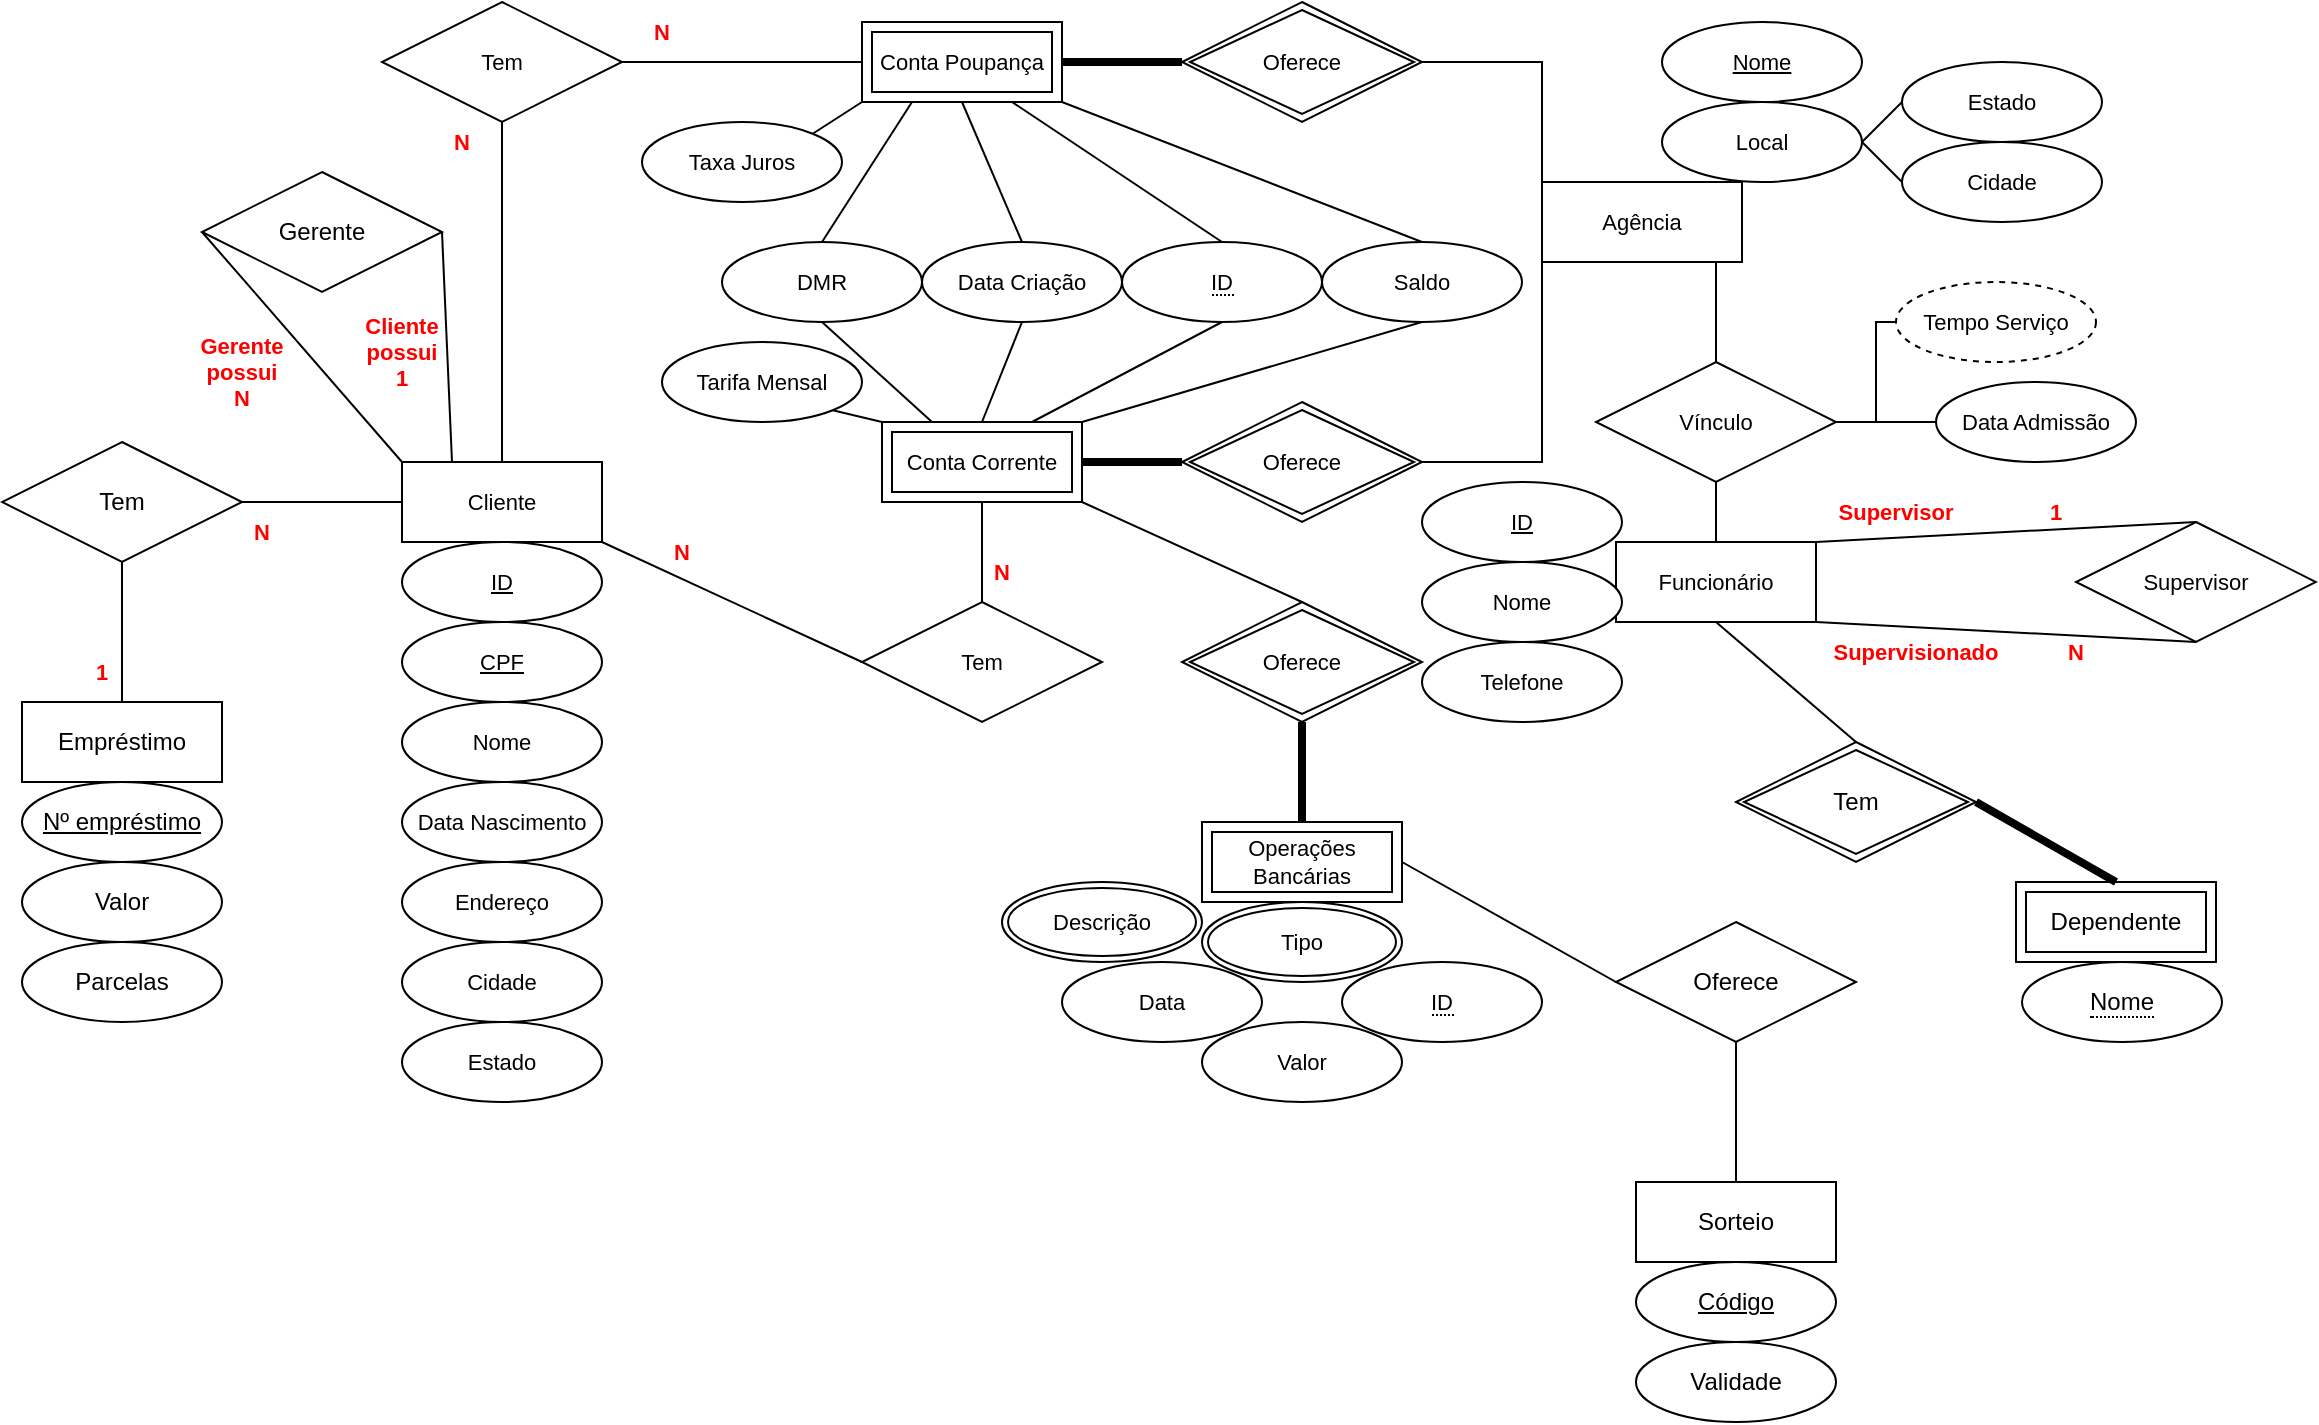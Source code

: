 <mxfile version="18.0.7" type="github">
  <diagram id="0B10b3Ld_6nZQIJMK7B3" name="Page-1">
    <mxGraphModel dx="1905" dy="553" grid="1" gridSize="10" guides="1" tooltips="1" connect="1" arrows="1" fold="1" page="1" pageScale="1" pageWidth="827" pageHeight="1169" math="0" shadow="0">
      <root>
        <mxCell id="0" />
        <mxCell id="1" parent="0" />
        <mxCell id="cfnHjqbXuQAeJopv_wIG-53" style="edgeStyle=orthogonalEdgeStyle;rounded=0;orthogonalLoop=1;jettySize=auto;html=1;exitX=0;exitY=0;exitDx=0;exitDy=0;entryX=1;entryY=0.5;entryDx=0;entryDy=0;fontSize=11;fontColor=#000000;endArrow=none;endFill=0;strokeWidth=1;" parent="1" source="cfnHjqbXuQAeJopv_wIG-2" target="cfnHjqbXuQAeJopv_wIG-43" edge="1">
          <mxGeometry relative="1" as="geometry" />
        </mxCell>
        <mxCell id="cfnHjqbXuQAeJopv_wIG-56" style="edgeStyle=orthogonalEdgeStyle;rounded=0;orthogonalLoop=1;jettySize=auto;html=1;exitX=0;exitY=1;exitDx=0;exitDy=0;entryX=1;entryY=0.5;entryDx=0;entryDy=0;fontSize=11;fontColor=#000000;endArrow=none;endFill=0;strokeWidth=1;" parent="1" source="cfnHjqbXuQAeJopv_wIG-2" target="cfnHjqbXuQAeJopv_wIG-54" edge="1">
          <mxGeometry relative="1" as="geometry" />
        </mxCell>
        <mxCell id="cfnHjqbXuQAeJopv_wIG-2" value="Agência" style="whiteSpace=wrap;html=1;align=center;fontSize=11;fontColor=#000000;" parent="1" vertex="1">
          <mxGeometry x="440" y="110" width="100" height="40" as="geometry" />
        </mxCell>
        <mxCell id="cfnHjqbXuQAeJopv_wIG-3" value="Local" style="ellipse;whiteSpace=wrap;html=1;align=center;fontSize=11;fontColor=#000000;" parent="1" vertex="1">
          <mxGeometry x="500" y="70" width="100" height="40" as="geometry" />
        </mxCell>
        <mxCell id="cfnHjqbXuQAeJopv_wIG-4" value="Cidade" style="ellipse;whiteSpace=wrap;html=1;align=center;fontSize=11;fontColor=#000000;" parent="1" vertex="1">
          <mxGeometry x="620" y="90" width="100" height="40" as="geometry" />
        </mxCell>
        <mxCell id="cfnHjqbXuQAeJopv_wIG-5" value="Estado" style="ellipse;whiteSpace=wrap;html=1;align=center;fontSize=11;fontColor=#000000;" parent="1" vertex="1">
          <mxGeometry x="620" y="50" width="100" height="40" as="geometry" />
        </mxCell>
        <mxCell id="cfnHjqbXuQAeJopv_wIG-8" value="" style="endArrow=none;html=1;rounded=0;fontSize=11;fontColor=#000000;strokeWidth=1;exitX=1;exitY=0.5;exitDx=0;exitDy=0;" parent="1" source="cfnHjqbXuQAeJopv_wIG-3" edge="1">
          <mxGeometry relative="1" as="geometry">
            <mxPoint x="770" y="250" as="sourcePoint" />
            <mxPoint x="620" y="70" as="targetPoint" />
          </mxGeometry>
        </mxCell>
        <mxCell id="cfnHjqbXuQAeJopv_wIG-9" value="" style="endArrow=none;html=1;rounded=0;fontSize=11;fontColor=#000000;strokeWidth=1;entryX=0;entryY=0.5;entryDx=0;entryDy=0;" parent="1" target="cfnHjqbXuQAeJopv_wIG-4" edge="1">
          <mxGeometry relative="1" as="geometry">
            <mxPoint x="600" y="90" as="sourcePoint" />
            <mxPoint x="630" y="80.0" as="targetPoint" />
          </mxGeometry>
        </mxCell>
        <mxCell id="cfnHjqbXuQAeJopv_wIG-11" value="Nome" style="ellipse;whiteSpace=wrap;html=1;align=center;fontStyle=4;fontSize=11;fontColor=#000000;" parent="1" vertex="1">
          <mxGeometry x="500" y="30" width="100" height="40" as="geometry" />
        </mxCell>
        <mxCell id="cfnHjqbXuQAeJopv_wIG-12" value="Cliente" style="whiteSpace=wrap;html=1;align=center;fontSize=11;fontColor=#000000;" parent="1" vertex="1">
          <mxGeometry x="-130" y="250" width="100" height="40" as="geometry" />
        </mxCell>
        <mxCell id="cfnHjqbXuQAeJopv_wIG-13" value="ID" style="ellipse;whiteSpace=wrap;html=1;align=center;fontStyle=4;fontSize=11;fontColor=#000000;" parent="1" vertex="1">
          <mxGeometry x="-130" y="290" width="100" height="40" as="geometry" />
        </mxCell>
        <mxCell id="cfnHjqbXuQAeJopv_wIG-14" value="Nome" style="ellipse;whiteSpace=wrap;html=1;align=center;fontSize=11;fontColor=#000000;" parent="1" vertex="1">
          <mxGeometry x="-130" y="370" width="100" height="40" as="geometry" />
        </mxCell>
        <mxCell id="cfnHjqbXuQAeJopv_wIG-15" value="CPF" style="ellipse;whiteSpace=wrap;html=1;align=center;fontSize=11;fontColor=#000000;fontStyle=4" parent="1" vertex="1">
          <mxGeometry x="-130" y="330" width="100" height="40" as="geometry" />
        </mxCell>
        <mxCell id="cfnHjqbXuQAeJopv_wIG-16" value="Data Nascimento" style="ellipse;whiteSpace=wrap;html=1;align=center;fontSize=11;fontColor=#000000;" parent="1" vertex="1">
          <mxGeometry x="-130" y="410" width="100" height="40" as="geometry" />
        </mxCell>
        <mxCell id="cfnHjqbXuQAeJopv_wIG-17" value="Endereço" style="ellipse;whiteSpace=wrap;html=1;align=center;fontSize=11;fontColor=#000000;" parent="1" vertex="1">
          <mxGeometry x="-130" y="450" width="100" height="40" as="geometry" />
        </mxCell>
        <mxCell id="cfnHjqbXuQAeJopv_wIG-18" value="Cidade" style="ellipse;whiteSpace=wrap;html=1;align=center;fontSize=11;fontColor=#000000;" parent="1" vertex="1">
          <mxGeometry x="-130" y="490" width="100" height="40" as="geometry" />
        </mxCell>
        <mxCell id="cfnHjqbXuQAeJopv_wIG-20" value="Estado" style="ellipse;whiteSpace=wrap;html=1;align=center;fontSize=11;fontColor=#000000;" parent="1" vertex="1">
          <mxGeometry x="-130" y="530" width="100" height="40" as="geometry" />
        </mxCell>
        <mxCell id="cfnHjqbXuQAeJopv_wIG-21" value="Funcionário" style="whiteSpace=wrap;html=1;align=center;fontSize=11;fontColor=#000000;" parent="1" vertex="1">
          <mxGeometry x="477" y="290" width="100" height="40" as="geometry" />
        </mxCell>
        <mxCell id="cfnHjqbXuQAeJopv_wIG-22" value="ID" style="ellipse;whiteSpace=wrap;html=1;align=center;fontStyle=4;fontSize=11;fontColor=#000000;" parent="1" vertex="1">
          <mxGeometry x="380" y="260" width="100" height="40" as="geometry" />
        </mxCell>
        <mxCell id="cfnHjqbXuQAeJopv_wIG-23" value="Nome" style="ellipse;whiteSpace=wrap;html=1;align=center;fontSize=11;fontColor=#000000;" parent="1" vertex="1">
          <mxGeometry x="380" y="300" width="100" height="40" as="geometry" />
        </mxCell>
        <mxCell id="cfnHjqbXuQAeJopv_wIG-24" value="Telefone" style="ellipse;whiteSpace=wrap;html=1;align=center;fontSize=11;fontColor=#000000;" parent="1" vertex="1">
          <mxGeometry x="380" y="340" width="100" height="40" as="geometry" />
        </mxCell>
        <mxCell id="cfnHjqbXuQAeJopv_wIG-25" value="Supervisor" style="shape=rhombus;perimeter=rhombusPerimeter;whiteSpace=wrap;html=1;align=center;fontSize=11;fontColor=#000000;" parent="1" vertex="1">
          <mxGeometry x="707" y="280" width="120" height="60" as="geometry" />
        </mxCell>
        <mxCell id="cfnHjqbXuQAeJopv_wIG-28" value="" style="endArrow=none;html=1;rounded=0;fontSize=11;fontColor=#000000;strokeWidth=1;exitX=1;exitY=0;exitDx=0;exitDy=0;entryX=0.5;entryY=0;entryDx=0;entryDy=0;" parent="1" source="cfnHjqbXuQAeJopv_wIG-21" target="cfnHjqbXuQAeJopv_wIG-25" edge="1">
          <mxGeometry relative="1" as="geometry">
            <mxPoint x="567" y="360" as="sourcePoint" />
            <mxPoint x="727" y="360" as="targetPoint" />
          </mxGeometry>
        </mxCell>
        <mxCell id="cfnHjqbXuQAeJopv_wIG-29" value="" style="endArrow=none;html=1;rounded=0;fontSize=11;fontColor=#000000;strokeWidth=1;exitX=1;exitY=1;exitDx=0;exitDy=0;entryX=0.5;entryY=1;entryDx=0;entryDy=0;" parent="1" source="cfnHjqbXuQAeJopv_wIG-21" target="cfnHjqbXuQAeJopv_wIG-25" edge="1">
          <mxGeometry relative="1" as="geometry">
            <mxPoint x="587" y="300.0" as="sourcePoint" />
            <mxPoint x="777" y="290.0" as="targetPoint" />
          </mxGeometry>
        </mxCell>
        <mxCell id="cfnHjqbXuQAeJopv_wIG-30" value="&lt;b&gt;&lt;font color=&quot;#ff0000&quot;&gt;Supervisionado&lt;/font&gt;&lt;/b&gt;" style="text;html=1;strokeColor=none;fillColor=none;align=center;verticalAlign=middle;whiteSpace=wrap;rounded=0;fontSize=11;fontColor=#000000;" parent="1" vertex="1">
          <mxGeometry x="597" y="330" width="60" height="30" as="geometry" />
        </mxCell>
        <mxCell id="cfnHjqbXuQAeJopv_wIG-31" value="&lt;b&gt;&lt;font color=&quot;#ff0000&quot;&gt;Supervisor&lt;/font&gt;&lt;/b&gt;" style="text;html=1;strokeColor=none;fillColor=none;align=center;verticalAlign=middle;whiteSpace=wrap;rounded=0;fontSize=11;fontColor=#000000;" parent="1" vertex="1">
          <mxGeometry x="587" y="260" width="60" height="30" as="geometry" />
        </mxCell>
        <mxCell id="cfnHjqbXuQAeJopv_wIG-33" value="&lt;b&gt;&lt;font color=&quot;#ff0000&quot;&gt;1&lt;/font&gt;&lt;/b&gt;" style="text;html=1;strokeColor=none;fillColor=none;align=center;verticalAlign=middle;whiteSpace=wrap;rounded=0;fontSize=11;fontColor=#000000;" parent="1" vertex="1">
          <mxGeometry x="667" y="260" width="60" height="30" as="geometry" />
        </mxCell>
        <mxCell id="cfnHjqbXuQAeJopv_wIG-34" value="&lt;b&gt;&lt;font color=&quot;#ff0000&quot;&gt;N&lt;/font&gt;&lt;/b&gt;" style="text;html=1;strokeColor=none;fillColor=none;align=center;verticalAlign=middle;whiteSpace=wrap;rounded=0;fontSize=11;fontColor=#000000;" parent="1" vertex="1">
          <mxGeometry x="677" y="330" width="60" height="30" as="geometry" />
        </mxCell>
        <mxCell id="cfnHjqbXuQAeJopv_wIG-36" style="edgeStyle=orthogonalEdgeStyle;rounded=0;orthogonalLoop=1;jettySize=auto;html=1;exitX=0.5;exitY=1;exitDx=0;exitDy=0;entryX=0.5;entryY=0;entryDx=0;entryDy=0;fontSize=11;fontColor=#000000;endArrow=none;endFill=0;strokeWidth=1;" parent="1" source="cfnHjqbXuQAeJopv_wIG-35" target="cfnHjqbXuQAeJopv_wIG-21" edge="1">
          <mxGeometry relative="1" as="geometry" />
        </mxCell>
        <mxCell id="cfnHjqbXuQAeJopv_wIG-37" style="edgeStyle=orthogonalEdgeStyle;rounded=0;orthogonalLoop=1;jettySize=auto;html=1;exitX=0.5;exitY=0;exitDx=0;exitDy=0;entryX=0.5;entryY=1;entryDx=0;entryDy=0;fontSize=11;fontColor=#000000;endArrow=none;endFill=0;strokeWidth=1;" parent="1" source="cfnHjqbXuQAeJopv_wIG-35" edge="1">
          <mxGeometry relative="1" as="geometry">
            <mxPoint x="527.0" y="150.0" as="targetPoint" />
          </mxGeometry>
        </mxCell>
        <mxCell id="cfnHjqbXuQAeJopv_wIG-39" style="edgeStyle=orthogonalEdgeStyle;rounded=0;orthogonalLoop=1;jettySize=auto;html=1;exitX=1;exitY=0.5;exitDx=0;exitDy=0;fontSize=11;fontColor=#000000;endArrow=none;endFill=0;strokeWidth=1;" parent="1" source="cfnHjqbXuQAeJopv_wIG-35" target="cfnHjqbXuQAeJopv_wIG-38" edge="1">
          <mxGeometry relative="1" as="geometry" />
        </mxCell>
        <mxCell id="cfnHjqbXuQAeJopv_wIG-42" style="edgeStyle=orthogonalEdgeStyle;rounded=0;orthogonalLoop=1;jettySize=auto;html=1;exitX=1;exitY=0.5;exitDx=0;exitDy=0;entryX=0;entryY=0.5;entryDx=0;entryDy=0;fontSize=11;fontColor=#000000;endArrow=none;endFill=0;strokeWidth=1;" parent="1" source="cfnHjqbXuQAeJopv_wIG-35" target="cfnHjqbXuQAeJopv_wIG-40" edge="1">
          <mxGeometry relative="1" as="geometry" />
        </mxCell>
        <mxCell id="cfnHjqbXuQAeJopv_wIG-35" value="Vínculo" style="shape=rhombus;perimeter=rhombusPerimeter;whiteSpace=wrap;html=1;align=center;fontSize=11;fontColor=#000000;" parent="1" vertex="1">
          <mxGeometry x="467" y="200" width="120" height="60" as="geometry" />
        </mxCell>
        <mxCell id="cfnHjqbXuQAeJopv_wIG-38" value="Data Admissão" style="ellipse;whiteSpace=wrap;html=1;align=center;fontSize=11;fontColor=#000000;" parent="1" vertex="1">
          <mxGeometry x="637" y="210" width="100" height="40" as="geometry" />
        </mxCell>
        <mxCell id="cfnHjqbXuQAeJopv_wIG-40" value="Tempo Serviço" style="ellipse;whiteSpace=wrap;html=1;align=center;dashed=1;fontSize=11;fontColor=#000000;" parent="1" vertex="1">
          <mxGeometry x="617" y="160" width="100" height="40" as="geometry" />
        </mxCell>
        <mxCell id="cfnHjqbXuQAeJopv_wIG-46" style="edgeStyle=orthogonalEdgeStyle;rounded=0;orthogonalLoop=1;jettySize=auto;html=1;exitX=0;exitY=0.5;exitDx=0;exitDy=0;entryX=1;entryY=0.5;entryDx=0;entryDy=0;fontSize=11;fontColor=#000000;endArrow=none;endFill=0;strokeWidth=4;" parent="1" source="cfnHjqbXuQAeJopv_wIG-43" target="cfnHjqbXuQAeJopv_wIG-44" edge="1">
          <mxGeometry relative="1" as="geometry" />
        </mxCell>
        <mxCell id="cfnHjqbXuQAeJopv_wIG-43" value="Oferece" style="shape=rhombus;double=1;perimeter=rhombusPerimeter;whiteSpace=wrap;html=1;align=center;fontSize=11;fontColor=#000000;" parent="1" vertex="1">
          <mxGeometry x="260" y="20" width="120" height="60" as="geometry" />
        </mxCell>
        <mxCell id="cfnHjqbXuQAeJopv_wIG-44" value="Conta Poupança" style="shape=ext;margin=3;double=1;whiteSpace=wrap;html=1;align=center;fontSize=11;fontColor=#000000;" parent="1" vertex="1">
          <mxGeometry x="100" y="30" width="100" height="40" as="geometry" />
        </mxCell>
        <mxCell id="cfnHjqbXuQAeJopv_wIG-47" value="&lt;span style=&quot;border-bottom: 1px dotted&quot;&gt;ID&lt;/span&gt;" style="ellipse;whiteSpace=wrap;html=1;align=center;fontSize=11;fontColor=#000000;" parent="1" vertex="1">
          <mxGeometry x="230" y="140" width="100" height="40" as="geometry" />
        </mxCell>
        <mxCell id="cfnHjqbXuQAeJopv_wIG-48" value="Data Criação" style="ellipse;whiteSpace=wrap;html=1;align=center;fontSize=11;fontColor=#000000;" parent="1" vertex="1">
          <mxGeometry x="130" y="140" width="100" height="40" as="geometry" />
        </mxCell>
        <mxCell id="cfnHjqbXuQAeJopv_wIG-58" style="edgeStyle=orthogonalEdgeStyle;rounded=0;orthogonalLoop=1;jettySize=auto;html=1;exitX=0;exitY=0.5;exitDx=0;exitDy=0;entryX=1;entryY=0.5;entryDx=0;entryDy=0;fontSize=11;fontColor=#000000;endArrow=none;endFill=0;strokeWidth=4;" parent="1" source="cfnHjqbXuQAeJopv_wIG-54" target="cfnHjqbXuQAeJopv_wIG-57" edge="1">
          <mxGeometry relative="1" as="geometry" />
        </mxCell>
        <mxCell id="cfnHjqbXuQAeJopv_wIG-54" value="Oferece" style="shape=rhombus;double=1;perimeter=rhombusPerimeter;whiteSpace=wrap;html=1;align=center;fontSize=11;fontColor=#000000;" parent="1" vertex="1">
          <mxGeometry x="260" y="220" width="120" height="60" as="geometry" />
        </mxCell>
        <mxCell id="cfnHjqbXuQAeJopv_wIG-57" value="Conta Corrente" style="shape=ext;margin=3;double=1;whiteSpace=wrap;html=1;align=center;fontSize=11;fontColor=#000000;" parent="1" vertex="1">
          <mxGeometry x="110" y="230" width="100" height="40" as="geometry" />
        </mxCell>
        <mxCell id="cfnHjqbXuQAeJopv_wIG-59" value="Saldo" style="ellipse;whiteSpace=wrap;html=1;align=center;fontSize=11;fontColor=#000000;" parent="1" vertex="1">
          <mxGeometry x="330" y="140" width="100" height="40" as="geometry" />
        </mxCell>
        <mxCell id="cfnHjqbXuQAeJopv_wIG-60" value="DMR" style="ellipse;whiteSpace=wrap;html=1;align=center;fontSize=11;fontColor=#000000;" parent="1" vertex="1">
          <mxGeometry x="30" y="140" width="100" height="40" as="geometry" />
        </mxCell>
        <mxCell id="cfnHjqbXuQAeJopv_wIG-66" value="" style="endArrow=none;html=1;rounded=0;fontSize=11;fontColor=#000000;strokeWidth=1;exitX=0.5;exitY=1;exitDx=0;exitDy=0;entryX=0.25;entryY=0;entryDx=0;entryDy=0;" parent="1" source="cfnHjqbXuQAeJopv_wIG-60" target="cfnHjqbXuQAeJopv_wIG-57" edge="1">
          <mxGeometry relative="1" as="geometry">
            <mxPoint x="260" y="290" as="sourcePoint" />
            <mxPoint x="420" y="290" as="targetPoint" />
          </mxGeometry>
        </mxCell>
        <mxCell id="cfnHjqbXuQAeJopv_wIG-67" value="" style="endArrow=none;html=1;rounded=0;fontSize=11;fontColor=#000000;strokeWidth=1;exitX=0.5;exitY=1;exitDx=0;exitDy=0;entryX=0.5;entryY=0;entryDx=0;entryDy=0;" parent="1" source="cfnHjqbXuQAeJopv_wIG-48" target="cfnHjqbXuQAeJopv_wIG-57" edge="1">
          <mxGeometry relative="1" as="geometry">
            <mxPoint x="90" y="190.0" as="sourcePoint" />
            <mxPoint x="120" y="240.0" as="targetPoint" />
          </mxGeometry>
        </mxCell>
        <mxCell id="cfnHjqbXuQAeJopv_wIG-68" value="" style="endArrow=none;html=1;rounded=0;fontSize=11;fontColor=#000000;strokeWidth=1;exitX=0.5;exitY=1;exitDx=0;exitDy=0;entryX=0.75;entryY=0;entryDx=0;entryDy=0;" parent="1" source="cfnHjqbXuQAeJopv_wIG-47" target="cfnHjqbXuQAeJopv_wIG-57" edge="1">
          <mxGeometry relative="1" as="geometry">
            <mxPoint x="190" y="190.0" as="sourcePoint" />
            <mxPoint x="145" y="240.0" as="targetPoint" />
          </mxGeometry>
        </mxCell>
        <mxCell id="cfnHjqbXuQAeJopv_wIG-69" value="" style="endArrow=none;html=1;rounded=0;fontSize=11;fontColor=#000000;strokeWidth=1;exitX=0.5;exitY=1;exitDx=0;exitDy=0;entryX=1;entryY=0;entryDx=0;entryDy=0;" parent="1" source="cfnHjqbXuQAeJopv_wIG-59" target="cfnHjqbXuQAeJopv_wIG-57" edge="1">
          <mxGeometry relative="1" as="geometry">
            <mxPoint x="254.854" y="184.226" as="sourcePoint" />
            <mxPoint x="195" y="240.0" as="targetPoint" />
          </mxGeometry>
        </mxCell>
        <mxCell id="cfnHjqbXuQAeJopv_wIG-70" value="" style="endArrow=none;html=1;rounded=0;fontSize=11;fontColor=#000000;strokeWidth=1;exitX=1;exitY=1;exitDx=0;exitDy=0;entryX=0.5;entryY=0;entryDx=0;entryDy=0;" parent="1" source="cfnHjqbXuQAeJopv_wIG-44" target="cfnHjqbXuQAeJopv_wIG-59" edge="1">
          <mxGeometry relative="1" as="geometry">
            <mxPoint x="264.854" y="194.226" as="sourcePoint" />
            <mxPoint x="205" y="250.0" as="targetPoint" />
          </mxGeometry>
        </mxCell>
        <mxCell id="cfnHjqbXuQAeJopv_wIG-71" value="" style="endArrow=none;html=1;rounded=0;fontSize=11;fontColor=#000000;strokeWidth=1;exitX=0.75;exitY=1;exitDx=0;exitDy=0;entryX=0.5;entryY=0;entryDx=0;entryDy=0;" parent="1" source="cfnHjqbXuQAeJopv_wIG-44" target="cfnHjqbXuQAeJopv_wIG-47" edge="1">
          <mxGeometry relative="1" as="geometry">
            <mxPoint x="210" y="80.0" as="sourcePoint" />
            <mxPoint x="390" y="150.0" as="targetPoint" />
          </mxGeometry>
        </mxCell>
        <mxCell id="cfnHjqbXuQAeJopv_wIG-72" value="" style="endArrow=none;html=1;rounded=0;fontSize=11;fontColor=#000000;strokeWidth=1;exitX=0.5;exitY=1;exitDx=0;exitDy=0;entryX=0.5;entryY=0;entryDx=0;entryDy=0;" parent="1" source="cfnHjqbXuQAeJopv_wIG-44" target="cfnHjqbXuQAeJopv_wIG-48" edge="1">
          <mxGeometry relative="1" as="geometry">
            <mxPoint x="185" y="80.0" as="sourcePoint" />
            <mxPoint x="290" y="150.0" as="targetPoint" />
          </mxGeometry>
        </mxCell>
        <mxCell id="cfnHjqbXuQAeJopv_wIG-73" value="" style="endArrow=none;html=1;rounded=0;fontSize=11;fontColor=#000000;strokeWidth=1;exitX=0.25;exitY=1;exitDx=0;exitDy=0;entryX=0.5;entryY=0;entryDx=0;entryDy=0;" parent="1" source="cfnHjqbXuQAeJopv_wIG-44" target="cfnHjqbXuQAeJopv_wIG-60" edge="1">
          <mxGeometry relative="1" as="geometry">
            <mxPoint x="160" y="80.0" as="sourcePoint" />
            <mxPoint x="190" y="150.0" as="targetPoint" />
          </mxGeometry>
        </mxCell>
        <mxCell id="cfnHjqbXuQAeJopv_wIG-75" value="Taxa Juros" style="ellipse;whiteSpace=wrap;html=1;align=center;fontSize=11;fontColor=#000000;" parent="1" vertex="1">
          <mxGeometry x="-10" y="80" width="100" height="40" as="geometry" />
        </mxCell>
        <mxCell id="cfnHjqbXuQAeJopv_wIG-76" value="" style="endArrow=none;html=1;rounded=0;fontSize=11;fontColor=#000000;strokeWidth=1;exitX=0;exitY=1;exitDx=0;exitDy=0;entryX=1;entryY=0;entryDx=0;entryDy=0;" parent="1" source="cfnHjqbXuQAeJopv_wIG-44" target="cfnHjqbXuQAeJopv_wIG-75" edge="1">
          <mxGeometry relative="1" as="geometry">
            <mxPoint x="135" y="80.0" as="sourcePoint" />
            <mxPoint x="90" y="150.0" as="targetPoint" />
          </mxGeometry>
        </mxCell>
        <mxCell id="cfnHjqbXuQAeJopv_wIG-77" value="Tarifa Mensal" style="ellipse;whiteSpace=wrap;html=1;align=center;fontSize=11;fontColor=#000000;" parent="1" vertex="1">
          <mxGeometry y="190" width="100" height="40" as="geometry" />
        </mxCell>
        <mxCell id="cfnHjqbXuQAeJopv_wIG-78" value="" style="endArrow=none;html=1;rounded=0;fontSize=11;fontColor=#000000;strokeWidth=1;exitX=0;exitY=0;exitDx=0;exitDy=0;entryX=1;entryY=1;entryDx=0;entryDy=0;" parent="1" source="cfnHjqbXuQAeJopv_wIG-57" target="cfnHjqbXuQAeJopv_wIG-77" edge="1">
          <mxGeometry relative="1" as="geometry">
            <mxPoint x="260" y="290" as="sourcePoint" />
            <mxPoint x="420" y="290" as="targetPoint" />
          </mxGeometry>
        </mxCell>
        <mxCell id="cfnHjqbXuQAeJopv_wIG-80" style="edgeStyle=orthogonalEdgeStyle;rounded=0;orthogonalLoop=1;jettySize=auto;html=1;exitX=1;exitY=0.5;exitDx=0;exitDy=0;entryX=0;entryY=0.5;entryDx=0;entryDy=0;fontSize=11;fontColor=#000000;endArrow=none;endFill=0;strokeWidth=1;" parent="1" source="cfnHjqbXuQAeJopv_wIG-79" target="cfnHjqbXuQAeJopv_wIG-44" edge="1">
          <mxGeometry relative="1" as="geometry" />
        </mxCell>
        <mxCell id="cfnHjqbXuQAeJopv_wIG-81" style="edgeStyle=orthogonalEdgeStyle;rounded=0;orthogonalLoop=1;jettySize=auto;html=1;exitX=0.5;exitY=1;exitDx=0;exitDy=0;entryX=0.5;entryY=0;entryDx=0;entryDy=0;fontSize=11;fontColor=#000000;endArrow=none;endFill=0;strokeWidth=1;" parent="1" source="cfnHjqbXuQAeJopv_wIG-79" target="cfnHjqbXuQAeJopv_wIG-12" edge="1">
          <mxGeometry relative="1" as="geometry" />
        </mxCell>
        <mxCell id="cfnHjqbXuQAeJopv_wIG-79" value="Tem" style="shape=rhombus;perimeter=rhombusPerimeter;whiteSpace=wrap;html=1;align=center;fontSize=11;fontColor=#000000;" parent="1" vertex="1">
          <mxGeometry x="-140" y="20" width="120" height="60" as="geometry" />
        </mxCell>
        <mxCell id="cfnHjqbXuQAeJopv_wIG-82" value="Tem" style="shape=rhombus;perimeter=rhombusPerimeter;whiteSpace=wrap;html=1;align=center;fontSize=11;fontColor=#000000;" parent="1" vertex="1">
          <mxGeometry x="100" y="320" width="120" height="60" as="geometry" />
        </mxCell>
        <mxCell id="cfnHjqbXuQAeJopv_wIG-84" value="" style="endArrow=none;html=1;rounded=0;fontSize=11;fontColor=#000000;strokeWidth=1;exitX=1;exitY=1;exitDx=0;exitDy=0;entryX=0;entryY=0.5;entryDx=0;entryDy=0;" parent="1" source="cfnHjqbXuQAeJopv_wIG-12" target="cfnHjqbXuQAeJopv_wIG-82" edge="1">
          <mxGeometry relative="1" as="geometry">
            <mxPoint x="200" y="220" as="sourcePoint" />
            <mxPoint x="360" y="220" as="targetPoint" />
          </mxGeometry>
        </mxCell>
        <mxCell id="cfnHjqbXuQAeJopv_wIG-85" value="" style="endArrow=none;html=1;rounded=0;fontSize=11;fontColor=#000000;strokeWidth=1;exitX=0.5;exitY=0;exitDx=0;exitDy=0;entryX=0.5;entryY=1;entryDx=0;entryDy=0;" parent="1" source="cfnHjqbXuQAeJopv_wIG-82" target="cfnHjqbXuQAeJopv_wIG-57" edge="1">
          <mxGeometry relative="1" as="geometry">
            <mxPoint x="200" y="220" as="sourcePoint" />
            <mxPoint x="360" y="220" as="targetPoint" />
          </mxGeometry>
        </mxCell>
        <mxCell id="cfnHjqbXuQAeJopv_wIG-86" value="&lt;b&gt;&lt;font color=&quot;#ff0000&quot;&gt;N&lt;/font&gt;&lt;/b&gt;" style="text;html=1;strokeColor=none;fillColor=none;align=center;verticalAlign=middle;whiteSpace=wrap;rounded=0;fontSize=11;fontColor=#000000;" parent="1" vertex="1">
          <mxGeometry x="-30" y="20" width="60" height="30" as="geometry" />
        </mxCell>
        <mxCell id="cfnHjqbXuQAeJopv_wIG-87" value="&lt;b&gt;&lt;font color=&quot;#ff0000&quot;&gt;N&lt;/font&gt;&lt;/b&gt;" style="text;html=1;strokeColor=none;fillColor=none;align=center;verticalAlign=middle;whiteSpace=wrap;rounded=0;fontSize=11;fontColor=#000000;" parent="1" vertex="1">
          <mxGeometry x="-130" y="75" width="60" height="30" as="geometry" />
        </mxCell>
        <mxCell id="cfnHjqbXuQAeJopv_wIG-88" value="&lt;b&gt;&lt;font color=&quot;#ff0000&quot;&gt;N&lt;/font&gt;&lt;/b&gt;" style="text;html=1;strokeColor=none;fillColor=none;align=center;verticalAlign=middle;whiteSpace=wrap;rounded=0;fontSize=11;fontColor=#000000;" parent="1" vertex="1">
          <mxGeometry x="-20" y="280" width="60" height="30" as="geometry" />
        </mxCell>
        <mxCell id="cfnHjqbXuQAeJopv_wIG-89" value="&lt;b&gt;&lt;font color=&quot;#ff0000&quot;&gt;N&lt;/font&gt;&lt;/b&gt;" style="text;html=1;strokeColor=none;fillColor=none;align=center;verticalAlign=middle;whiteSpace=wrap;rounded=0;fontSize=11;fontColor=#000000;" parent="1" vertex="1">
          <mxGeometry x="140" y="290" width="60" height="30" as="geometry" />
        </mxCell>
        <mxCell id="cfnHjqbXuQAeJopv_wIG-91" value="" style="endArrow=none;html=1;rounded=0;fontSize=11;fontColor=#000000;strokeWidth=1;exitX=1;exitY=1;exitDx=0;exitDy=0;entryX=0.5;entryY=0;entryDx=0;entryDy=0;" parent="1" source="cfnHjqbXuQAeJopv_wIG-57" edge="1">
          <mxGeometry relative="1" as="geometry">
            <mxPoint x="200" y="220" as="sourcePoint" />
            <mxPoint x="320" y="320.0" as="targetPoint" />
          </mxGeometry>
        </mxCell>
        <mxCell id="cfnHjqbXuQAeJopv_wIG-93" value="" style="endArrow=none;html=1;rounded=0;fontSize=11;fontColor=#000000;strokeWidth=4;entryX=0.5;entryY=1;entryDx=0;entryDy=0;exitX=0.5;exitY=0;exitDx=0;exitDy=0;" parent="1" edge="1">
          <mxGeometry relative="1" as="geometry">
            <mxPoint x="320" y="430" as="sourcePoint" />
            <mxPoint x="320" y="380" as="targetPoint" />
          </mxGeometry>
        </mxCell>
        <mxCell id="cfnHjqbXuQAeJopv_wIG-96" value="Tipo" style="ellipse;shape=doubleEllipse;margin=3;whiteSpace=wrap;html=1;align=center;fontSize=11;fontColor=#000000;" parent="1" vertex="1">
          <mxGeometry x="270" y="470" width="100" height="40" as="geometry" />
        </mxCell>
        <mxCell id="cfnHjqbXuQAeJopv_wIG-97" value="Descrição" style="ellipse;shape=doubleEllipse;margin=3;whiteSpace=wrap;html=1;align=center;fontSize=11;fontColor=#000000;" parent="1" vertex="1">
          <mxGeometry x="170" y="460" width="100" height="40" as="geometry" />
        </mxCell>
        <mxCell id="cfnHjqbXuQAeJopv_wIG-98" value="Valor" style="ellipse;whiteSpace=wrap;html=1;align=center;fontSize=11;fontColor=#000000;" parent="1" vertex="1">
          <mxGeometry x="270" y="530" width="100" height="40" as="geometry" />
        </mxCell>
        <mxCell id="cfnHjqbXuQAeJopv_wIG-99" value="Data" style="ellipse;whiteSpace=wrap;html=1;align=center;fontSize=11;fontColor=#000000;" parent="1" vertex="1">
          <mxGeometry x="200" y="500" width="100" height="40" as="geometry" />
        </mxCell>
        <mxCell id="cfnHjqbXuQAeJopv_wIG-100" value="Operações Bancárias" style="shape=ext;margin=3;double=1;whiteSpace=wrap;html=1;align=center;fontSize=11;fontColor=#000000;" parent="1" vertex="1">
          <mxGeometry x="270" y="430" width="100" height="40" as="geometry" />
        </mxCell>
        <mxCell id="cfnHjqbXuQAeJopv_wIG-101" value="Oferece" style="shape=rhombus;double=1;perimeter=rhombusPerimeter;whiteSpace=wrap;html=1;align=center;fontSize=11;fontColor=#000000;" parent="1" vertex="1">
          <mxGeometry x="260" y="320" width="120" height="60" as="geometry" />
        </mxCell>
        <mxCell id="cfnHjqbXuQAeJopv_wIG-102" value="&lt;span style=&quot;border-bottom: 1px dotted&quot;&gt;ID&lt;/span&gt;" style="ellipse;whiteSpace=wrap;html=1;align=center;fontSize=11;fontColor=#000000;" parent="1" vertex="1">
          <mxGeometry x="340" y="500" width="100" height="40" as="geometry" />
        </mxCell>
        <mxCell id="A5CcbyvHZU-ysvbpP0PR-1" value="" style="endArrow=none;html=1;rounded=0;exitX=0;exitY=0.5;exitDx=0;exitDy=0;" edge="1" parent="1" source="cfnHjqbXuQAeJopv_wIG-12">
          <mxGeometry relative="1" as="geometry">
            <mxPoint x="230" y="310" as="sourcePoint" />
            <mxPoint x="-210" y="270" as="targetPoint" />
          </mxGeometry>
        </mxCell>
        <mxCell id="A5CcbyvHZU-ysvbpP0PR-5" style="edgeStyle=orthogonalEdgeStyle;rounded=0;orthogonalLoop=1;jettySize=auto;html=1;exitX=0.5;exitY=1;exitDx=0;exitDy=0;entryX=0.5;entryY=0;entryDx=0;entryDy=0;endArrow=none;endFill=0;" edge="1" parent="1" source="A5CcbyvHZU-ysvbpP0PR-2" target="A5CcbyvHZU-ysvbpP0PR-3">
          <mxGeometry relative="1" as="geometry" />
        </mxCell>
        <mxCell id="A5CcbyvHZU-ysvbpP0PR-2" value="Tem" style="shape=rhombus;perimeter=rhombusPerimeter;whiteSpace=wrap;html=1;align=center;" vertex="1" parent="1">
          <mxGeometry x="-330" y="240" width="120" height="60" as="geometry" />
        </mxCell>
        <mxCell id="A5CcbyvHZU-ysvbpP0PR-3" value="Empréstimo" style="whiteSpace=wrap;html=1;align=center;" vertex="1" parent="1">
          <mxGeometry x="-320" y="370" width="100" height="40" as="geometry" />
        </mxCell>
        <mxCell id="A5CcbyvHZU-ysvbpP0PR-6" value="Nº empréstimo" style="ellipse;whiteSpace=wrap;html=1;align=center;fontStyle=4;" vertex="1" parent="1">
          <mxGeometry x="-320" y="410" width="100" height="40" as="geometry" />
        </mxCell>
        <mxCell id="A5CcbyvHZU-ysvbpP0PR-7" value="Valor" style="ellipse;whiteSpace=wrap;html=1;align=center;" vertex="1" parent="1">
          <mxGeometry x="-320" y="450" width="100" height="40" as="geometry" />
        </mxCell>
        <mxCell id="A5CcbyvHZU-ysvbpP0PR-8" value="Parcelas" style="ellipse;whiteSpace=wrap;html=1;align=center;" vertex="1" parent="1">
          <mxGeometry x="-320" y="490" width="100" height="40" as="geometry" />
        </mxCell>
        <mxCell id="A5CcbyvHZU-ysvbpP0PR-9" value="&lt;b&gt;&lt;font color=&quot;#ff0000&quot;&gt;1&lt;/font&gt;&lt;/b&gt;" style="text;html=1;strokeColor=none;fillColor=none;align=center;verticalAlign=middle;whiteSpace=wrap;rounded=0;fontSize=11;fontColor=#000000;" vertex="1" parent="1">
          <mxGeometry x="-310" y="340" width="60" height="30" as="geometry" />
        </mxCell>
        <mxCell id="A5CcbyvHZU-ysvbpP0PR-10" value="&lt;b&gt;&lt;font color=&quot;#ff0000&quot;&gt;N&lt;/font&gt;&lt;/b&gt;" style="text;html=1;strokeColor=none;fillColor=none;align=center;verticalAlign=middle;whiteSpace=wrap;rounded=0;fontSize=11;fontColor=#000000;" vertex="1" parent="1">
          <mxGeometry x="-230" y="270" width="60" height="30" as="geometry" />
        </mxCell>
        <mxCell id="A5CcbyvHZU-ysvbpP0PR-13" value="Oferece" style="shape=rhombus;perimeter=rhombusPerimeter;whiteSpace=wrap;html=1;align=center;" vertex="1" parent="1">
          <mxGeometry x="477" y="480" width="120" height="60" as="geometry" />
        </mxCell>
        <mxCell id="A5CcbyvHZU-ysvbpP0PR-16" value="" style="endArrow=none;html=1;rounded=0;entryX=1;entryY=0.5;entryDx=0;entryDy=0;exitX=0;exitY=0.5;exitDx=0;exitDy=0;" edge="1" parent="1" source="A5CcbyvHZU-ysvbpP0PR-13" target="cfnHjqbXuQAeJopv_wIG-100">
          <mxGeometry relative="1" as="geometry">
            <mxPoint x="100" y="370" as="sourcePoint" />
            <mxPoint x="260" y="370" as="targetPoint" />
          </mxGeometry>
        </mxCell>
        <mxCell id="A5CcbyvHZU-ysvbpP0PR-17" value="Sorteio" style="whiteSpace=wrap;html=1;align=center;" vertex="1" parent="1">
          <mxGeometry x="487" y="610" width="100" height="40" as="geometry" />
        </mxCell>
        <mxCell id="A5CcbyvHZU-ysvbpP0PR-18" value="" style="endArrow=none;html=1;rounded=0;entryX=0.5;entryY=1;entryDx=0;entryDy=0;exitX=0.5;exitY=0;exitDx=0;exitDy=0;" edge="1" parent="1" source="A5CcbyvHZU-ysvbpP0PR-17" target="A5CcbyvHZU-ysvbpP0PR-13">
          <mxGeometry relative="1" as="geometry">
            <mxPoint x="100" y="550" as="sourcePoint" />
            <mxPoint x="260" y="550" as="targetPoint" />
          </mxGeometry>
        </mxCell>
        <mxCell id="A5CcbyvHZU-ysvbpP0PR-19" value="Código" style="ellipse;whiteSpace=wrap;html=1;align=center;fontStyle=4;" vertex="1" parent="1">
          <mxGeometry x="487" y="650" width="100" height="40" as="geometry" />
        </mxCell>
        <mxCell id="A5CcbyvHZU-ysvbpP0PR-20" value="Validade" style="ellipse;whiteSpace=wrap;html=1;align=center;" vertex="1" parent="1">
          <mxGeometry x="487" y="690" width="100" height="40" as="geometry" />
        </mxCell>
        <mxCell id="A5CcbyvHZU-ysvbpP0PR-21" value="Gerente" style="shape=rhombus;perimeter=rhombusPerimeter;whiteSpace=wrap;html=1;align=center;" vertex="1" parent="1">
          <mxGeometry x="-230" y="105" width="120" height="60" as="geometry" />
        </mxCell>
        <mxCell id="A5CcbyvHZU-ysvbpP0PR-26" value="" style="endArrow=none;html=1;rounded=0;exitX=1;exitY=0.5;exitDx=0;exitDy=0;entryX=0.25;entryY=0;entryDx=0;entryDy=0;" edge="1" parent="1" source="A5CcbyvHZU-ysvbpP0PR-21" target="cfnHjqbXuQAeJopv_wIG-12">
          <mxGeometry relative="1" as="geometry">
            <mxPoint x="-130" y="180" as="sourcePoint" />
            <mxPoint x="30" y="180" as="targetPoint" />
          </mxGeometry>
        </mxCell>
        <mxCell id="A5CcbyvHZU-ysvbpP0PR-38" value="&lt;b&gt;&lt;font color=&quot;#ff0000&quot;&gt;Cliente possui&lt;br&gt;1&lt;br&gt;&lt;/font&gt;&lt;/b&gt;" style="text;html=1;strokeColor=none;fillColor=none;align=center;verticalAlign=middle;whiteSpace=wrap;rounded=0;fontSize=11;fontColor=#000000;" vertex="1" parent="1">
          <mxGeometry x="-160" y="180" width="60" height="30" as="geometry" />
        </mxCell>
        <mxCell id="A5CcbyvHZU-ysvbpP0PR-40" value="" style="endArrow=none;html=1;rounded=0;entryX=0;entryY=0;entryDx=0;entryDy=0;exitX=0;exitY=0.5;exitDx=0;exitDy=0;" edge="1" parent="1" source="A5CcbyvHZU-ysvbpP0PR-21" target="cfnHjqbXuQAeJopv_wIG-12">
          <mxGeometry relative="1" as="geometry">
            <mxPoint x="-210" y="290" as="sourcePoint" />
            <mxPoint x="-50" y="290" as="targetPoint" />
          </mxGeometry>
        </mxCell>
        <mxCell id="A5CcbyvHZU-ysvbpP0PR-41" value="&lt;b&gt;&lt;font color=&quot;#ff0000&quot;&gt;Gerente possui&lt;br&gt;N&lt;br&gt;&lt;/font&gt;&lt;/b&gt;" style="text;html=1;strokeColor=none;fillColor=none;align=center;verticalAlign=middle;whiteSpace=wrap;rounded=0;fontSize=11;fontColor=#000000;" vertex="1" parent="1">
          <mxGeometry x="-240" y="190" width="60" height="30" as="geometry" />
        </mxCell>
        <mxCell id="A5CcbyvHZU-ysvbpP0PR-44" value="Tem" style="shape=rhombus;double=1;perimeter=rhombusPerimeter;whiteSpace=wrap;html=1;align=center;" vertex="1" parent="1">
          <mxGeometry x="537" y="390" width="120" height="60" as="geometry" />
        </mxCell>
        <mxCell id="A5CcbyvHZU-ysvbpP0PR-45" value="" style="endArrow=none;html=1;rounded=0;entryX=0.5;entryY=1;entryDx=0;entryDy=0;exitX=0.5;exitY=0;exitDx=0;exitDy=0;strokeWidth=1;" edge="1" parent="1" source="A5CcbyvHZU-ysvbpP0PR-44" target="cfnHjqbXuQAeJopv_wIG-21">
          <mxGeometry relative="1" as="geometry">
            <mxPoint x="260" y="340" as="sourcePoint" />
            <mxPoint x="420" y="340" as="targetPoint" />
          </mxGeometry>
        </mxCell>
        <mxCell id="A5CcbyvHZU-ysvbpP0PR-47" value="Dependente" style="shape=ext;margin=3;double=1;whiteSpace=wrap;html=1;align=center;" vertex="1" parent="1">
          <mxGeometry x="677" y="460" width="100" height="40" as="geometry" />
        </mxCell>
        <mxCell id="A5CcbyvHZU-ysvbpP0PR-48" value="" style="endArrow=none;html=1;rounded=0;entryX=1;entryY=0.5;entryDx=0;entryDy=0;exitX=0.5;exitY=0;exitDx=0;exitDy=0;strokeWidth=4;" edge="1" parent="1" source="A5CcbyvHZU-ysvbpP0PR-47" target="A5CcbyvHZU-ysvbpP0PR-44">
          <mxGeometry relative="1" as="geometry">
            <mxPoint x="607" y="400.0" as="sourcePoint" />
            <mxPoint x="537" y="340.0" as="targetPoint" />
          </mxGeometry>
        </mxCell>
        <mxCell id="A5CcbyvHZU-ysvbpP0PR-49" value="&lt;span style=&quot;border-bottom: 1px dotted&quot;&gt;Nome&lt;/span&gt;" style="ellipse;whiteSpace=wrap;html=1;align=center;" vertex="1" parent="1">
          <mxGeometry x="680" y="500" width="100" height="40" as="geometry" />
        </mxCell>
      </root>
    </mxGraphModel>
  </diagram>
</mxfile>
